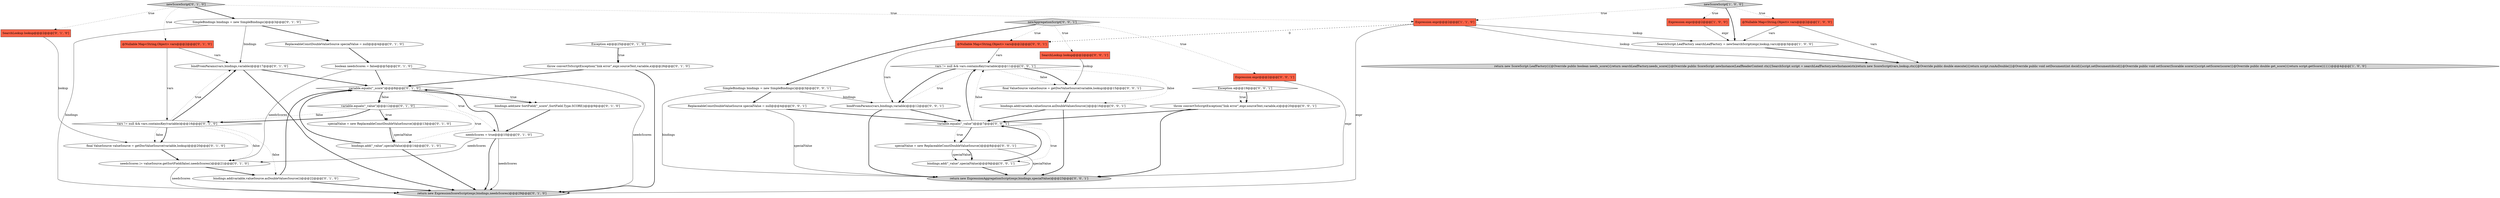 digraph {
23 [style = filled, label = "bindFromParams(vars,bindings,variable)@@@17@@@['0', '1', '0']", fillcolor = white, shape = ellipse image = "AAA0AAABBB2BBB"];
6 [style = filled, label = "Exception e@@@25@@@['0', '1', '0']", fillcolor = white, shape = diamond image = "AAA1AAABBB2BBB"];
9 [style = filled, label = "SearchLookup lookup@@@2@@@['0', '1', '0']", fillcolor = tomato, shape = box image = "AAA0AAABBB2BBB"];
0 [style = filled, label = "newScoreScript['1', '0', '0']", fillcolor = lightgray, shape = diamond image = "AAA0AAABBB1BBB"];
8 [style = filled, label = "needsScores = true@@@10@@@['0', '1', '0']", fillcolor = white, shape = ellipse image = "AAA1AAABBB2BBB"];
3 [style = filled, label = "SearchScript.LeafFactory searchLeafFactory = newSearchScript(expr,lookup,vars)@@@3@@@['1', '0', '0']", fillcolor = white, shape = ellipse image = "AAA0AAABBB1BBB"];
34 [style = filled, label = "vars != null && vars.containsKey(variable)@@@11@@@['0', '0', '1']", fillcolor = white, shape = diamond image = "AAA0AAABBB3BBB"];
38 [style = filled, label = "SimpleBindings bindings = new SimpleBindings()@@@3@@@['0', '0', '1']", fillcolor = white, shape = ellipse image = "AAA0AAABBB3BBB"];
41 [style = filled, label = "newAggregationScript['0', '0', '1']", fillcolor = lightgray, shape = diamond image = "AAA0AAABBB3BBB"];
19 [style = filled, label = "bindings.add(variable,valueSource.asDoubleValuesSource())@@@22@@@['0', '1', '0']", fillcolor = white, shape = ellipse image = "AAA1AAABBB2BBB"];
27 [style = filled, label = "throw convertToScriptException(\"link error\",expr.sourceText,variable,e)@@@20@@@['0', '0', '1']", fillcolor = white, shape = ellipse image = "AAA0AAABBB3BBB"];
1 [style = filled, label = "Expression expr@@@2@@@['1', '0', '0']", fillcolor = tomato, shape = box image = "AAA0AAABBB1BBB"];
17 [style = filled, label = "boolean needsScores = false@@@5@@@['0', '1', '0']", fillcolor = white, shape = ellipse image = "AAA1AAABBB2BBB"];
35 [style = filled, label = "bindings.add(variable,valueSource.asDoubleValuesSource())@@@16@@@['0', '0', '1']", fillcolor = white, shape = ellipse image = "AAA0AAABBB3BBB"];
28 [style = filled, label = "variable.equals(\"_value\")@@@7@@@['0', '0', '1']", fillcolor = white, shape = diamond image = "AAA0AAABBB3BBB"];
30 [style = filled, label = "SearchLookup lookup@@@2@@@['0', '0', '1']", fillcolor = tomato, shape = box image = "AAA0AAABBB3BBB"];
12 [style = filled, label = "@Nullable Map<String,Object> vars@@@2@@@['0', '1', '0']", fillcolor = tomato, shape = box image = "AAA0AAABBB2BBB"];
40 [style = filled, label = "ReplaceableConstDoubleValueSource specialValue = null@@@4@@@['0', '0', '1']", fillcolor = white, shape = ellipse image = "AAA0AAABBB3BBB"];
18 [style = filled, label = "bindings.add(\"_value\",specialValue)@@@14@@@['0', '1', '0']", fillcolor = white, shape = ellipse image = "AAA0AAABBB2BBB"];
13 [style = filled, label = "variable.equals(\"_value\")@@@12@@@['0', '1', '0']", fillcolor = white, shape = diamond image = "AAA0AAABBB2BBB"];
22 [style = filled, label = "variable.equals(\"_score\")@@@8@@@['0', '1', '0']", fillcolor = white, shape = diamond image = "AAA1AAABBB2BBB"];
7 [style = filled, label = "throw convertToScriptException(\"link error\",expr.sourceText,variable,e)@@@26@@@['0', '1', '0']", fillcolor = white, shape = ellipse image = "AAA1AAABBB2BBB"];
26 [style = filled, label = "Expression expr@@@2@@@['0', '0', '1']", fillcolor = tomato, shape = box image = "AAA0AAABBB3BBB"];
29 [style = filled, label = "specialValue = new ReplaceableConstDoubleValueSource()@@@8@@@['0', '0', '1']", fillcolor = white, shape = ellipse image = "AAA0AAABBB3BBB"];
2 [style = filled, label = "return new ScoreScript.LeafFactory(){@Override public boolean needs_score(){return searchLeafFactory.needs_score()}@Override public ScoreScript newInstance(LeafReaderContext ctx){SearchScript script = searchLeafFactory.newInstance(ctx)return new ScoreScript(vars,lookup,ctx){@Override public double execute(){return script.runAsDouble()}@Override public void setDocument(int docid){script.setDocument(docid)}@Override public void setScorer(Scorable scorer){script.setScorer(scorer)}@Override public double get_score(){return script.getScore()}}}}@@@4@@@['1', '0', '0']", fillcolor = lightgray, shape = ellipse image = "AAA0AAABBB1BBB"];
25 [style = filled, label = "newScoreScript['0', '1', '0']", fillcolor = lightgray, shape = diamond image = "AAA0AAABBB2BBB"];
10 [style = filled, label = "specialValue = new ReplaceableConstDoubleValueSource()@@@13@@@['0', '1', '0']", fillcolor = white, shape = ellipse image = "AAA0AAABBB2BBB"];
21 [style = filled, label = "SimpleBindings bindings = new SimpleBindings()@@@3@@@['0', '1', '0']", fillcolor = white, shape = ellipse image = "AAA0AAABBB2BBB"];
16 [style = filled, label = "final ValueSource valueSource = getDocValueSource(variable,lookup)@@@20@@@['0', '1', '0']", fillcolor = white, shape = ellipse image = "AAA0AAABBB2BBB"];
39 [style = filled, label = "final ValueSource valueSource = getDocValueSource(variable,lookup)@@@15@@@['0', '0', '1']", fillcolor = white, shape = ellipse image = "AAA0AAABBB3BBB"];
33 [style = filled, label = "bindFromParams(vars,bindings,variable)@@@12@@@['0', '0', '1']", fillcolor = white, shape = ellipse image = "AAA0AAABBB3BBB"];
5 [style = filled, label = "Expression expr@@@2@@@['1', '1', '0']", fillcolor = tomato, shape = box image = "AAA0AAABBB1BBB"];
37 [style = filled, label = "return new ExpressionAggregationScript(expr,bindings,specialValue)@@@23@@@['0', '0', '1']", fillcolor = lightgray, shape = ellipse image = "AAA0AAABBB3BBB"];
4 [style = filled, label = "@Nullable Map<String,Object> vars@@@2@@@['1', '0', '0']", fillcolor = tomato, shape = box image = "AAA0AAABBB1BBB"];
24 [style = filled, label = "ReplaceableConstDoubleValueSource specialValue = null@@@4@@@['0', '1', '0']", fillcolor = white, shape = ellipse image = "AAA0AAABBB2BBB"];
15 [style = filled, label = "vars != null && vars.containsKey(variable)@@@16@@@['0', '1', '0']", fillcolor = white, shape = diamond image = "AAA0AAABBB2BBB"];
31 [style = filled, label = "bindings.add(\"_value\",specialValue)@@@9@@@['0', '0', '1']", fillcolor = white, shape = ellipse image = "AAA0AAABBB3BBB"];
32 [style = filled, label = "@Nullable Map<String,Object> vars@@@2@@@['0', '0', '1']", fillcolor = tomato, shape = box image = "AAA0AAABBB3BBB"];
11 [style = filled, label = "needsScores |= valueSource.getSortField(false).needsScores()@@@21@@@['0', '1', '0']", fillcolor = white, shape = ellipse image = "AAA1AAABBB2BBB"];
20 [style = filled, label = "return new ExpressionScoreScript(expr,bindings,needsScores)@@@29@@@['0', '1', '0']", fillcolor = lightgray, shape = ellipse image = "AAA1AAABBB2BBB"];
36 [style = filled, label = "Exception e@@@19@@@['0', '0', '1']", fillcolor = white, shape = diamond image = "AAA0AAABBB3BBB"];
14 [style = filled, label = "bindings.add(new SortField(\"_score\",SortField.Type.SCORE))@@@9@@@['0', '1', '0']", fillcolor = white, shape = ellipse image = "AAA1AAABBB2BBB"];
23->22 [style = bold, label=""];
25->9 [style = dotted, label="true"];
29->37 [style = solid, label="specialValue"];
18->20 [style = bold, label=""];
38->37 [style = solid, label="bindings"];
38->40 [style = bold, label=""];
28->31 [style = dotted, label="true"];
40->37 [style = solid, label="specialValue"];
40->28 [style = bold, label=""];
34->39 [style = dotted, label="false"];
19->22 [style = bold, label=""];
7->22 [style = bold, label=""];
32->34 [style = solid, label="vars"];
10->18 [style = bold, label=""];
28->34 [style = bold, label=""];
22->14 [style = bold, label=""];
35->37 [style = bold, label=""];
41->38 [style = bold, label=""];
14->8 [style = bold, label=""];
15->16 [style = bold, label=""];
41->30 [style = dotted, label="true"];
17->22 [style = bold, label=""];
5->3 [style = solid, label="lookup"];
13->10 [style = bold, label=""];
8->20 [style = bold, label=""];
15->23 [style = dotted, label="true"];
22->13 [style = bold, label=""];
28->29 [style = bold, label=""];
26->37 [style = solid, label="expr"];
9->16 [style = solid, label="lookup"];
31->37 [style = bold, label=""];
0->1 [style = dotted, label="true"];
25->12 [style = dotted, label="true"];
10->18 [style = solid, label="specialValue"];
27->28 [style = bold, label=""];
1->3 [style = solid, label="expr"];
39->35 [style = bold, label=""];
15->23 [style = bold, label=""];
13->10 [style = dotted, label="true"];
29->31 [style = solid, label="specialValue"];
7->20 [style = bold, label=""];
35->28 [style = bold, label=""];
33->37 [style = bold, label=""];
25->21 [style = bold, label=""];
17->11 [style = solid, label="needsScores"];
5->32 [style = dashed, label="0"];
8->22 [style = bold, label=""];
38->33 [style = solid, label="bindings"];
15->19 [style = dotted, label="false"];
21->23 [style = solid, label="bindings"];
34->39 [style = bold, label=""];
17->20 [style = solid, label="needsScores"];
31->28 [style = bold, label=""];
28->29 [style = dotted, label="true"];
5->2 [style = solid, label="lookup"];
32->33 [style = solid, label="vars"];
13->15 [style = bold, label=""];
15->11 [style = dotted, label="false"];
3->2 [style = bold, label=""];
18->22 [style = bold, label=""];
6->7 [style = dotted, label="true"];
24->17 [style = bold, label=""];
4->3 [style = solid, label="vars"];
34->33 [style = bold, label=""];
0->3 [style = bold, label=""];
27->37 [style = bold, label=""];
15->16 [style = dotted, label="false"];
8->20 [style = solid, label="needsScores"];
12->23 [style = solid, label="vars"];
13->15 [style = dotted, label="false"];
13->18 [style = dotted, label="true"];
23->20 [style = bold, label=""];
11->19 [style = bold, label=""];
29->31 [style = bold, label=""];
34->33 [style = dotted, label="true"];
4->2 [style = solid, label="vars"];
25->5 [style = dotted, label="true"];
16->11 [style = bold, label=""];
8->11 [style = solid, label="needsScores"];
22->13 [style = dotted, label="false"];
28->34 [style = dotted, label="false"];
36->27 [style = bold, label=""];
36->27 [style = dotted, label="true"];
34->35 [style = dotted, label="false"];
11->20 [style = solid, label="needsScores"];
19->20 [style = bold, label=""];
21->20 [style = solid, label="bindings"];
22->8 [style = dotted, label="true"];
21->24 [style = bold, label=""];
33->28 [style = bold, label=""];
0->5 [style = dotted, label="true"];
41->26 [style = dotted, label="true"];
5->20 [style = solid, label="expr"];
22->14 [style = dotted, label="true"];
41->32 [style = dotted, label="true"];
30->39 [style = solid, label="lookup"];
0->4 [style = dotted, label="true"];
6->7 [style = bold, label=""];
12->15 [style = solid, label="vars"];
}
